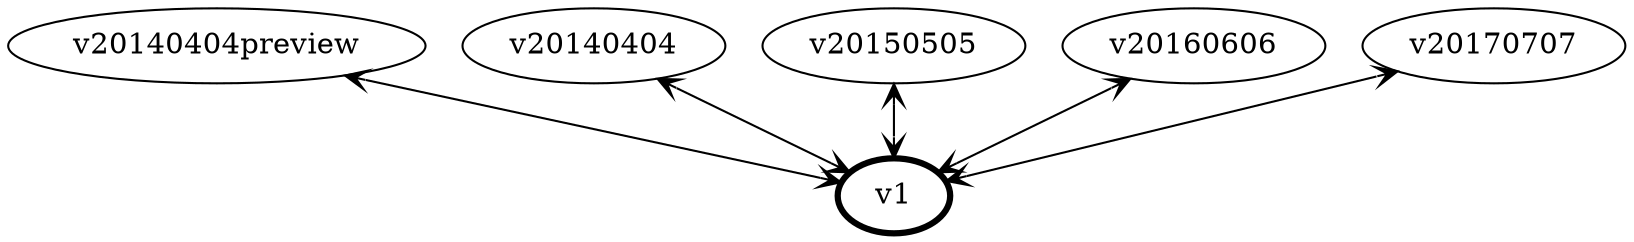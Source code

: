 graph G {
    subgraph apiVersions {
        rank=same;
        label="API Versions";
        labelloc=t

        node [shape=ellipse, group=api];
        v20140404preview;
        v20140404;
        v20150505;
        v20160606;
        v20170707;
    }

    node [shape=ellipse, penwidth=3];
    v1;

    edge [arrowhead=vee, arrowtail=vee, dir=both];
    v20140404preview -- v1;
    v20140404 -- v1;
    v20150505 -- v1;
    v20160606 -- v1;
    v20170707 -- v1;
}
